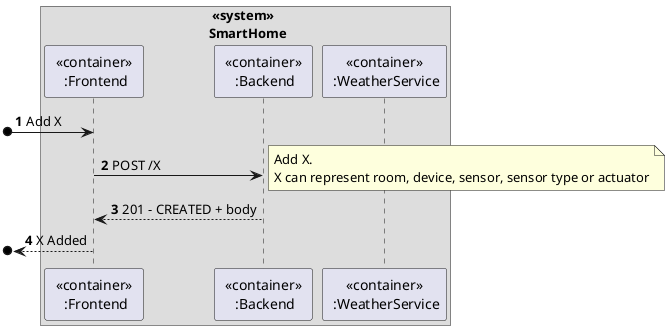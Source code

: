 @startuml
'https://plantuml.com/sequence-diagram

autonumber

box "  <<system>> \n SmartHome"
    participant " <<container>> \n :Frontend" as frontend
    participant " <<container>> \n :Backend" as backend
    participant " <<container>> \n :WeatherService" as ws
end box



[o-> frontend: Add X

frontend->backend: POST /X

note right
  Add X.
  X can represent room, device, sensor, sensor type or actuator
end note

backend-->frontend: 201 - CREATED + body

[o<-- frontend: X Added



@enduml